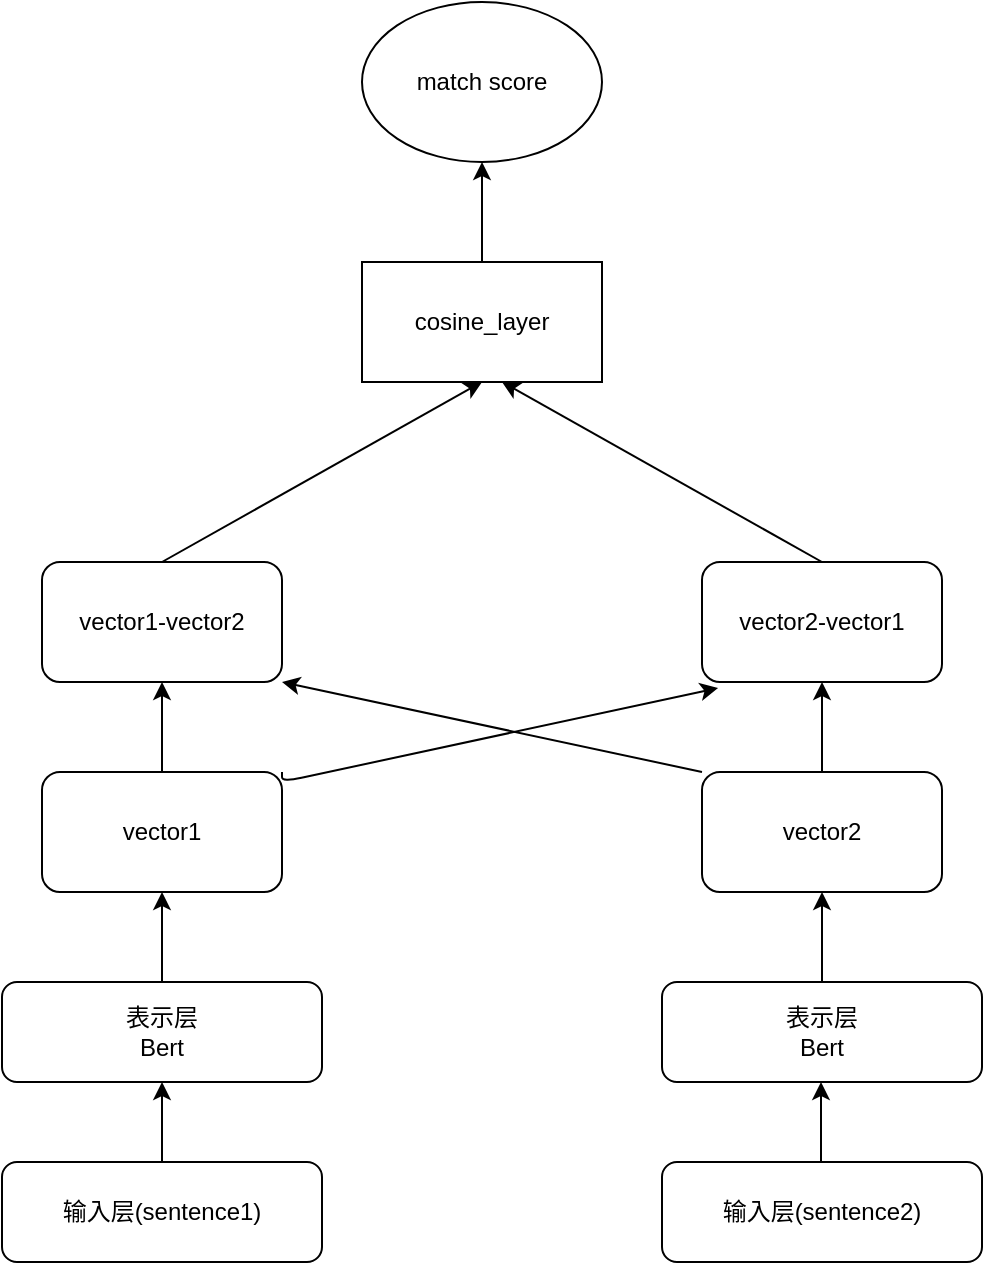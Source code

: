 <mxfile version="13.10.5" type="github">
  <diagram id="KAIJl5dzbeqe-A1BVZOt" name="Page-1">
    <mxGraphModel dx="1422" dy="762" grid="1" gridSize="10" guides="1" tooltips="1" connect="1" arrows="1" fold="1" page="1" pageScale="1" pageWidth="827" pageHeight="1169" math="0" shadow="0">
      <root>
        <mxCell id="0" />
        <mxCell id="1" parent="0" />
        <mxCell id="rmq4ZU9Kxy3a-hpei_u6-1" value="输入层(sentence1)" style="rounded=1;whiteSpace=wrap;html=1;" vertex="1" parent="1">
          <mxGeometry x="120" y="750" width="160" height="50" as="geometry" />
        </mxCell>
        <mxCell id="rmq4ZU9Kxy3a-hpei_u6-25" value="" style="edgeStyle=orthogonalEdgeStyle;rounded=0;orthogonalLoop=1;jettySize=auto;html=1;" edge="1" parent="1" source="rmq4ZU9Kxy3a-hpei_u6-6" target="rmq4ZU9Kxy3a-hpei_u6-8">
          <mxGeometry relative="1" as="geometry" />
        </mxCell>
        <mxCell id="rmq4ZU9Kxy3a-hpei_u6-6" value="表示层&lt;br&gt;Bert" style="rounded=1;whiteSpace=wrap;html=1;" vertex="1" parent="1">
          <mxGeometry x="120" y="660" width="160" height="50" as="geometry" />
        </mxCell>
        <mxCell id="rmq4ZU9Kxy3a-hpei_u6-31" value="" style="edgeStyle=orthogonalEdgeStyle;rounded=0;orthogonalLoop=1;jettySize=auto;html=1;" edge="1" parent="1" source="rmq4ZU9Kxy3a-hpei_u6-8" target="rmq4ZU9Kxy3a-hpei_u6-19">
          <mxGeometry relative="1" as="geometry" />
        </mxCell>
        <mxCell id="rmq4ZU9Kxy3a-hpei_u6-8" value="vector1" style="rounded=1;whiteSpace=wrap;html=1;" vertex="1" parent="1">
          <mxGeometry x="140" y="555" width="120" height="60" as="geometry" />
        </mxCell>
        <mxCell id="rmq4ZU9Kxy3a-hpei_u6-30" value="" style="edgeStyle=orthogonalEdgeStyle;rounded=0;orthogonalLoop=1;jettySize=auto;html=1;" edge="1" parent="1" source="rmq4ZU9Kxy3a-hpei_u6-9" target="rmq4ZU9Kxy3a-hpei_u6-20">
          <mxGeometry relative="1" as="geometry" />
        </mxCell>
        <mxCell id="rmq4ZU9Kxy3a-hpei_u6-9" value="vector2" style="rounded=1;whiteSpace=wrap;html=1;" vertex="1" parent="1">
          <mxGeometry x="470" y="555" width="120" height="60" as="geometry" />
        </mxCell>
        <mxCell id="rmq4ZU9Kxy3a-hpei_u6-42" value="" style="edgeStyle=orthogonalEdgeStyle;rounded=0;orthogonalLoop=1;jettySize=auto;html=1;" edge="1" parent="1" source="rmq4ZU9Kxy3a-hpei_u6-12" target="rmq4ZU9Kxy3a-hpei_u6-13">
          <mxGeometry relative="1" as="geometry" />
        </mxCell>
        <mxCell id="rmq4ZU9Kxy3a-hpei_u6-12" value="cosine_layer" style="rounded=0;whiteSpace=wrap;html=1;" vertex="1" parent="1">
          <mxGeometry x="300" y="300" width="120" height="60" as="geometry" />
        </mxCell>
        <mxCell id="rmq4ZU9Kxy3a-hpei_u6-13" value="match score" style="ellipse;whiteSpace=wrap;html=1;" vertex="1" parent="1">
          <mxGeometry x="300" y="170" width="120" height="80" as="geometry" />
        </mxCell>
        <mxCell id="rmq4ZU9Kxy3a-hpei_u6-15" value="输入层(sentence2)" style="rounded=1;whiteSpace=wrap;html=1;" vertex="1" parent="1">
          <mxGeometry x="450" y="750" width="160" height="50" as="geometry" />
        </mxCell>
        <mxCell id="rmq4ZU9Kxy3a-hpei_u6-27" value="" style="edgeStyle=orthogonalEdgeStyle;rounded=0;orthogonalLoop=1;jettySize=auto;html=1;" edge="1" parent="1" source="rmq4ZU9Kxy3a-hpei_u6-16" target="rmq4ZU9Kxy3a-hpei_u6-9">
          <mxGeometry relative="1" as="geometry" />
        </mxCell>
        <mxCell id="rmq4ZU9Kxy3a-hpei_u6-16" value="表示层&lt;br&gt;Bert" style="rounded=1;whiteSpace=wrap;html=1;" vertex="1" parent="1">
          <mxGeometry x="450" y="660" width="160" height="50" as="geometry" />
        </mxCell>
        <mxCell id="rmq4ZU9Kxy3a-hpei_u6-19" value="vector1-vector2" style="rounded=1;whiteSpace=wrap;html=1;" vertex="1" parent="1">
          <mxGeometry x="140" y="450" width="120" height="60" as="geometry" />
        </mxCell>
        <mxCell id="rmq4ZU9Kxy3a-hpei_u6-20" value="vector2-vector1" style="rounded=1;whiteSpace=wrap;html=1;" vertex="1" parent="1">
          <mxGeometry x="470" y="450" width="120" height="60" as="geometry" />
        </mxCell>
        <mxCell id="rmq4ZU9Kxy3a-hpei_u6-21" value="" style="endArrow=classic;html=1;entryX=0.5;entryY=1;entryDx=0;entryDy=0;" edge="1" parent="1" target="rmq4ZU9Kxy3a-hpei_u6-6">
          <mxGeometry width="50" height="50" relative="1" as="geometry">
            <mxPoint x="200" y="750" as="sourcePoint" />
            <mxPoint x="250" y="700" as="targetPoint" />
          </mxGeometry>
        </mxCell>
        <mxCell id="rmq4ZU9Kxy3a-hpei_u6-26" value="" style="endArrow=classic;html=1;entryX=0.5;entryY=1;entryDx=0;entryDy=0;" edge="1" parent="1">
          <mxGeometry width="50" height="50" relative="1" as="geometry">
            <mxPoint x="529.5" y="750" as="sourcePoint" />
            <mxPoint x="529.5" y="710" as="targetPoint" />
          </mxGeometry>
        </mxCell>
        <mxCell id="rmq4ZU9Kxy3a-hpei_u6-32" value="" style="endArrow=classic;html=1;entryX=1;entryY=1;entryDx=0;entryDy=0;" edge="1" parent="1" target="rmq4ZU9Kxy3a-hpei_u6-19">
          <mxGeometry width="50" height="50" relative="1" as="geometry">
            <mxPoint x="470" y="555" as="sourcePoint" />
            <mxPoint x="520" y="505" as="targetPoint" />
          </mxGeometry>
        </mxCell>
        <mxCell id="rmq4ZU9Kxy3a-hpei_u6-33" value="" style="endArrow=classic;html=1;exitX=1;exitY=0;exitDx=0;exitDy=0;entryX=0.067;entryY=1.05;entryDx=0;entryDy=0;entryPerimeter=0;" edge="1" parent="1" source="rmq4ZU9Kxy3a-hpei_u6-8" target="rmq4ZU9Kxy3a-hpei_u6-20">
          <mxGeometry width="50" height="50" relative="1" as="geometry">
            <mxPoint x="490" y="545" as="sourcePoint" />
            <mxPoint x="340" y="510" as="targetPoint" />
            <Array as="points">
              <mxPoint x="260" y="560" />
            </Array>
          </mxGeometry>
        </mxCell>
        <mxCell id="rmq4ZU9Kxy3a-hpei_u6-40" value="" style="endArrow=classic;html=1;entryX=0.5;entryY=1;entryDx=0;entryDy=0;" edge="1" parent="1" target="rmq4ZU9Kxy3a-hpei_u6-12">
          <mxGeometry width="50" height="50" relative="1" as="geometry">
            <mxPoint x="200" y="450" as="sourcePoint" />
            <mxPoint x="250" y="400" as="targetPoint" />
          </mxGeometry>
        </mxCell>
        <mxCell id="rmq4ZU9Kxy3a-hpei_u6-41" value="" style="endArrow=classic;html=1;" edge="1" parent="1">
          <mxGeometry width="50" height="50" relative="1" as="geometry">
            <mxPoint x="530" y="450" as="sourcePoint" />
            <mxPoint x="370" y="360" as="targetPoint" />
          </mxGeometry>
        </mxCell>
      </root>
    </mxGraphModel>
  </diagram>
</mxfile>
